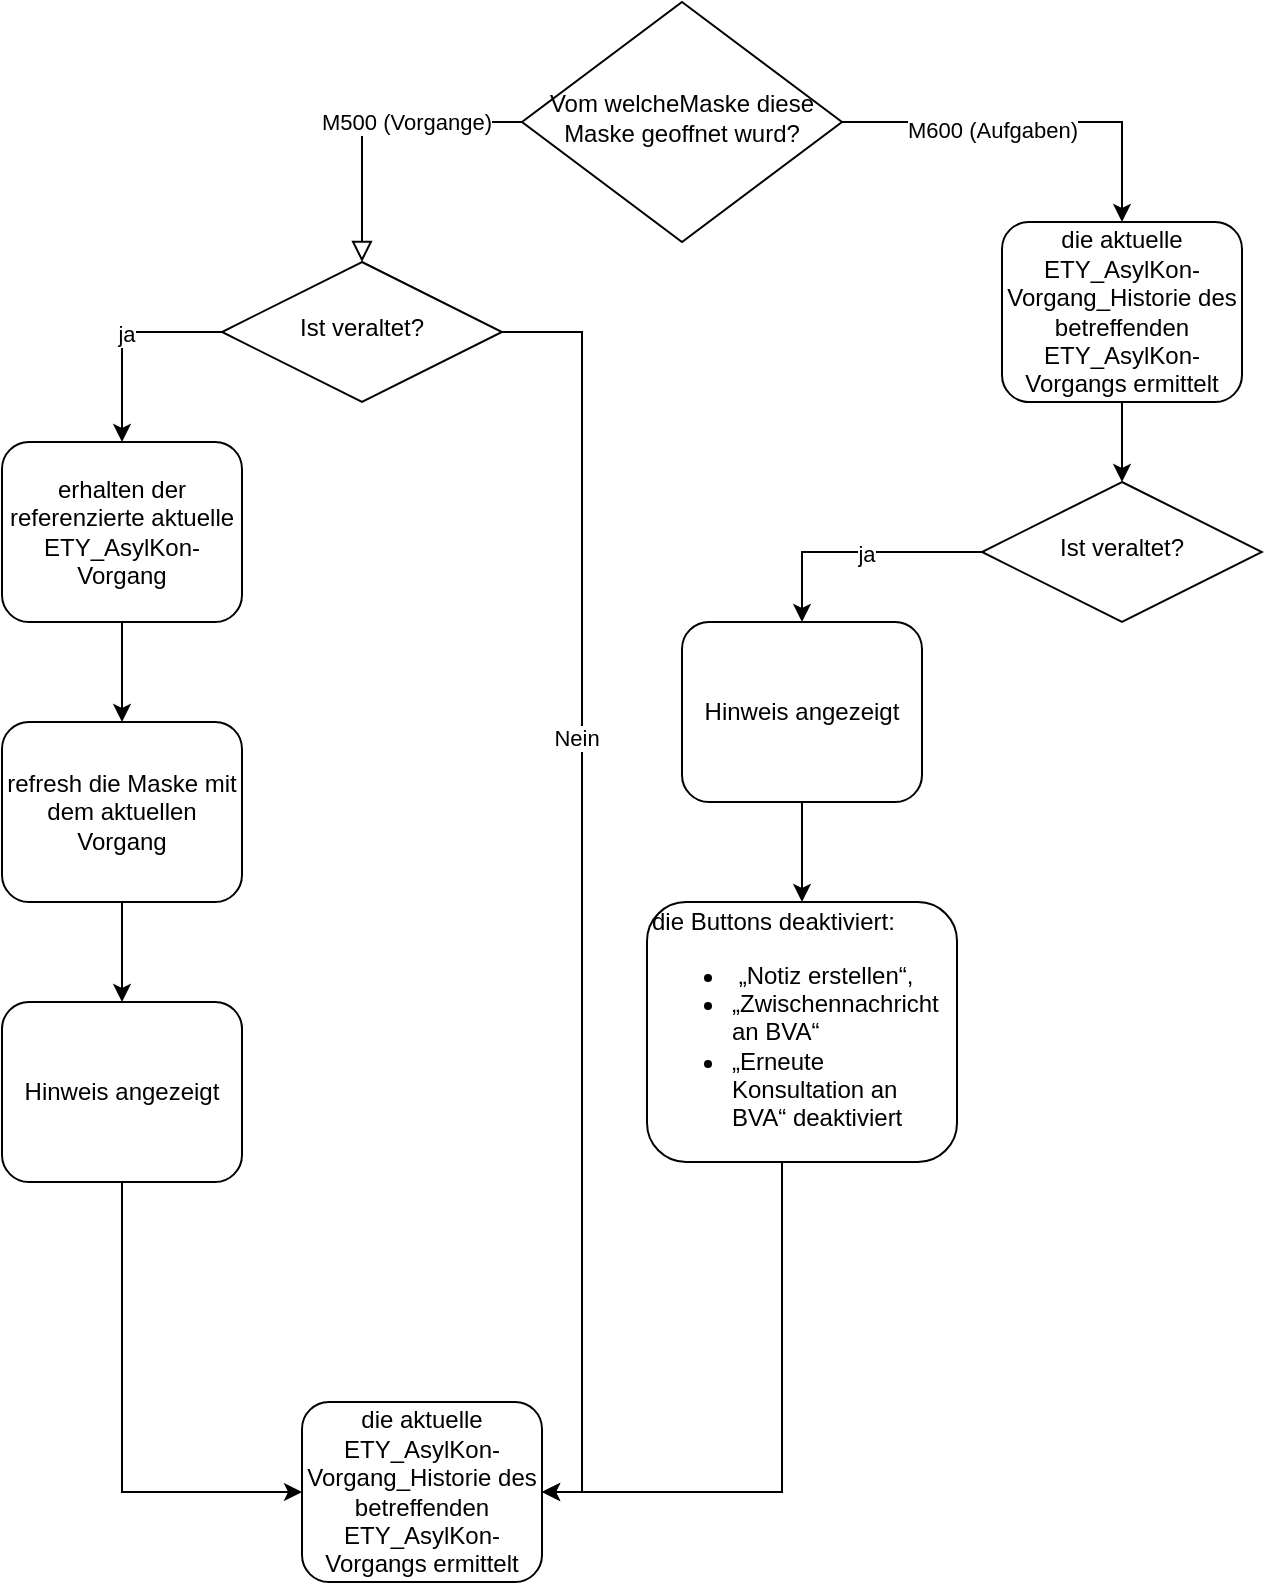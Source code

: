 <mxfile version="20.7.4" type="github">
  <diagram id="C5RBs43oDa-KdzZeNtuy" name="Page-1">
    <mxGraphModel dx="1195" dy="657" grid="1" gridSize="10" guides="1" tooltips="1" connect="1" arrows="1" fold="1" page="1" pageScale="1" pageWidth="827" pageHeight="1169" math="0" shadow="0">
      <root>
        <mxCell id="WIyWlLk6GJQsqaUBKTNV-0" />
        <mxCell id="WIyWlLk6GJQsqaUBKTNV-1" parent="WIyWlLk6GJQsqaUBKTNV-0" />
        <mxCell id="WIyWlLk6GJQsqaUBKTNV-4" value="" style="rounded=0;html=1;jettySize=auto;orthogonalLoop=1;fontSize=11;endArrow=block;endFill=0;endSize=8;strokeWidth=1;shadow=0;labelBackgroundColor=none;edgeStyle=orthogonalEdgeStyle;entryX=0.5;entryY=0;entryDx=0;entryDy=0;" parent="WIyWlLk6GJQsqaUBKTNV-1" source="WIyWlLk6GJQsqaUBKTNV-6" target="KxSlp-UEgUUWR3o7a6AF-6" edge="1">
          <mxGeometry x="-0.444" y="20" relative="1" as="geometry">
            <mxPoint as="offset" />
            <mxPoint x="210" y="160" as="targetPoint" />
            <Array as="points">
              <mxPoint x="210" y="70" />
            </Array>
          </mxGeometry>
        </mxCell>
        <mxCell id="KxSlp-UEgUUWR3o7a6AF-4" value="M500 (Vorgange)" style="edgeLabel;html=1;align=center;verticalAlign=middle;resizable=0;points=[];" vertex="1" connectable="0" parent="WIyWlLk6GJQsqaUBKTNV-4">
          <mxGeometry x="-0.176" y="1" relative="1" as="geometry">
            <mxPoint x="4" y="-1" as="offset" />
          </mxGeometry>
        </mxCell>
        <mxCell id="KxSlp-UEgUUWR3o7a6AF-3" style="edgeStyle=orthogonalEdgeStyle;rounded=0;orthogonalLoop=1;jettySize=auto;html=1;exitX=1;exitY=0.5;exitDx=0;exitDy=0;entryX=0.5;entryY=0;entryDx=0;entryDy=0;" edge="1" parent="WIyWlLk6GJQsqaUBKTNV-1" source="WIyWlLk6GJQsqaUBKTNV-6" target="KxSlp-UEgUUWR3o7a6AF-32">
          <mxGeometry relative="1" as="geometry">
            <mxPoint x="550" y="160" as="targetPoint" />
          </mxGeometry>
        </mxCell>
        <mxCell id="KxSlp-UEgUUWR3o7a6AF-5" value="M600 (Aufgaben)" style="edgeLabel;html=1;align=center;verticalAlign=middle;resizable=0;points=[];" vertex="1" connectable="0" parent="KxSlp-UEgUUWR3o7a6AF-3">
          <mxGeometry x="-0.21" y="-4" relative="1" as="geometry">
            <mxPoint as="offset" />
          </mxGeometry>
        </mxCell>
        <mxCell id="WIyWlLk6GJQsqaUBKTNV-6" value="Vom welcheMaske diese Maske geoffnet wurd?" style="rhombus;whiteSpace=wrap;html=1;shadow=0;fontFamily=Helvetica;fontSize=12;align=center;strokeWidth=1;spacing=6;spacingTop=-4;" parent="WIyWlLk6GJQsqaUBKTNV-1" vertex="1">
          <mxGeometry x="290" y="10" width="160" height="120" as="geometry" />
        </mxCell>
        <mxCell id="KxSlp-UEgUUWR3o7a6AF-9" style="edgeStyle=orthogonalEdgeStyle;rounded=0;orthogonalLoop=1;jettySize=auto;html=1;exitX=0;exitY=0.5;exitDx=0;exitDy=0;entryX=0.5;entryY=0;entryDx=0;entryDy=0;" edge="1" parent="WIyWlLk6GJQsqaUBKTNV-1" source="KxSlp-UEgUUWR3o7a6AF-6" target="KxSlp-UEgUUWR3o7a6AF-7">
          <mxGeometry relative="1" as="geometry" />
        </mxCell>
        <mxCell id="KxSlp-UEgUUWR3o7a6AF-11" value="ja" style="edgeLabel;html=1;align=center;verticalAlign=middle;resizable=0;points=[];" vertex="1" connectable="0" parent="KxSlp-UEgUUWR3o7a6AF-9">
          <mxGeometry x="-0.072" y="1" relative="1" as="geometry">
            <mxPoint as="offset" />
          </mxGeometry>
        </mxCell>
        <mxCell id="KxSlp-UEgUUWR3o7a6AF-10" style="edgeStyle=orthogonalEdgeStyle;rounded=0;orthogonalLoop=1;jettySize=auto;html=1;exitX=1;exitY=0.5;exitDx=0;exitDy=0;entryX=1;entryY=0.5;entryDx=0;entryDy=0;" edge="1" parent="WIyWlLk6GJQsqaUBKTNV-1" source="KxSlp-UEgUUWR3o7a6AF-6" target="KxSlp-UEgUUWR3o7a6AF-18">
          <mxGeometry relative="1" as="geometry">
            <mxPoint x="330" y="230" as="targetPoint" />
          </mxGeometry>
        </mxCell>
        <mxCell id="KxSlp-UEgUUWR3o7a6AF-12" value="Nein" style="edgeLabel;html=1;align=center;verticalAlign=middle;resizable=0;points=[];" vertex="1" connectable="0" parent="KxSlp-UEgUUWR3o7a6AF-10">
          <mxGeometry x="-0.242" y="-3" relative="1" as="geometry">
            <mxPoint as="offset" />
          </mxGeometry>
        </mxCell>
        <mxCell id="KxSlp-UEgUUWR3o7a6AF-6" value="Ist veraltet?" style="rhombus;whiteSpace=wrap;html=1;shadow=0;fontFamily=Helvetica;fontSize=12;align=center;strokeWidth=1;spacing=6;spacingTop=-4;" vertex="1" parent="WIyWlLk6GJQsqaUBKTNV-1">
          <mxGeometry x="140" y="140" width="140" height="70" as="geometry" />
        </mxCell>
        <mxCell id="KxSlp-UEgUUWR3o7a6AF-14" style="edgeStyle=orthogonalEdgeStyle;rounded=0;orthogonalLoop=1;jettySize=auto;html=1;exitX=0.5;exitY=1;exitDx=0;exitDy=0;entryX=0.5;entryY=0;entryDx=0;entryDy=0;" edge="1" parent="WIyWlLk6GJQsqaUBKTNV-1" source="KxSlp-UEgUUWR3o7a6AF-7" target="KxSlp-UEgUUWR3o7a6AF-13">
          <mxGeometry relative="1" as="geometry" />
        </mxCell>
        <mxCell id="KxSlp-UEgUUWR3o7a6AF-7" value="&lt;span style=&quot;background-color: initial;&quot;&gt;erhalten der referenzierte aktuelle ETY_AsylKon-&lt;/span&gt;&lt;div&gt;Vorgang&lt;/div&gt;" style="rounded=1;whiteSpace=wrap;html=1;fontSize=12;glass=0;strokeWidth=1;shadow=0;" vertex="1" parent="WIyWlLk6GJQsqaUBKTNV-1">
          <mxGeometry x="30" y="230" width="120" height="90" as="geometry" />
        </mxCell>
        <mxCell id="KxSlp-UEgUUWR3o7a6AF-16" style="edgeStyle=orthogonalEdgeStyle;rounded=0;orthogonalLoop=1;jettySize=auto;html=1;exitX=0.5;exitY=1;exitDx=0;exitDy=0;" edge="1" parent="WIyWlLk6GJQsqaUBKTNV-1" source="KxSlp-UEgUUWR3o7a6AF-13" target="KxSlp-UEgUUWR3o7a6AF-15">
          <mxGeometry relative="1" as="geometry" />
        </mxCell>
        <mxCell id="KxSlp-UEgUUWR3o7a6AF-13" value="refresh die Maske mit dem aktuellen Vorgang" style="rounded=1;whiteSpace=wrap;html=1;fontSize=12;glass=0;strokeWidth=1;shadow=0;" vertex="1" parent="WIyWlLk6GJQsqaUBKTNV-1">
          <mxGeometry x="30" y="370" width="120" height="90" as="geometry" />
        </mxCell>
        <mxCell id="KxSlp-UEgUUWR3o7a6AF-19" value="" style="edgeStyle=orthogonalEdgeStyle;rounded=0;orthogonalLoop=1;jettySize=auto;html=1;" edge="1" parent="WIyWlLk6GJQsqaUBKTNV-1" source="KxSlp-UEgUUWR3o7a6AF-15" target="KxSlp-UEgUUWR3o7a6AF-18">
          <mxGeometry relative="1" as="geometry">
            <Array as="points">
              <mxPoint x="90" y="755" />
            </Array>
          </mxGeometry>
        </mxCell>
        <mxCell id="KxSlp-UEgUUWR3o7a6AF-15" value="Hinweis angezeigt" style="rounded=1;whiteSpace=wrap;html=1;fontSize=12;glass=0;strokeWidth=1;shadow=0;" vertex="1" parent="WIyWlLk6GJQsqaUBKTNV-1">
          <mxGeometry x="30" y="510" width="120" height="90" as="geometry" />
        </mxCell>
        <mxCell id="KxSlp-UEgUUWR3o7a6AF-18" value="&lt;div&gt;die aktuelle ETY_AsylKon-Vorgang_Historie des betreffenden&lt;/div&gt;&lt;div&gt;ETY_AsylKon-Vorgangs ermittelt&lt;/div&gt;" style="rounded=1;whiteSpace=wrap;html=1;fontSize=12;glass=0;strokeWidth=1;shadow=0;" vertex="1" parent="WIyWlLk6GJQsqaUBKTNV-1">
          <mxGeometry x="180" y="710" width="120" height="90" as="geometry" />
        </mxCell>
        <mxCell id="KxSlp-UEgUUWR3o7a6AF-20" style="edgeStyle=orthogonalEdgeStyle;rounded=0;orthogonalLoop=1;jettySize=auto;html=1;exitX=0;exitY=0.5;exitDx=0;exitDy=0;entryX=0.5;entryY=0;entryDx=0;entryDy=0;" edge="1" parent="WIyWlLk6GJQsqaUBKTNV-1" source="KxSlp-UEgUUWR3o7a6AF-24" target="KxSlp-UEgUUWR3o7a6AF-30">
          <mxGeometry relative="1" as="geometry">
            <mxPoint x="430" y="350" as="targetPoint" />
          </mxGeometry>
        </mxCell>
        <mxCell id="KxSlp-UEgUUWR3o7a6AF-21" value="ja" style="edgeLabel;html=1;align=center;verticalAlign=middle;resizable=0;points=[];" vertex="1" connectable="0" parent="KxSlp-UEgUUWR3o7a6AF-20">
          <mxGeometry x="-0.072" y="1" relative="1" as="geometry">
            <mxPoint as="offset" />
          </mxGeometry>
        </mxCell>
        <mxCell id="KxSlp-UEgUUWR3o7a6AF-24" value="Ist veraltet?" style="rhombus;whiteSpace=wrap;html=1;shadow=0;fontFamily=Helvetica;fontSize=12;align=center;strokeWidth=1;spacing=6;spacingTop=-4;" vertex="1" parent="WIyWlLk6GJQsqaUBKTNV-1">
          <mxGeometry x="520" y="250" width="140" height="70" as="geometry" />
        </mxCell>
        <mxCell id="KxSlp-UEgUUWR3o7a6AF-35" style="edgeStyle=orthogonalEdgeStyle;rounded=0;orthogonalLoop=1;jettySize=auto;html=1;exitX=0.5;exitY=1;exitDx=0;exitDy=0;" edge="1" parent="WIyWlLk6GJQsqaUBKTNV-1" source="KxSlp-UEgUUWR3o7a6AF-30" target="KxSlp-UEgUUWR3o7a6AF-34">
          <mxGeometry relative="1" as="geometry" />
        </mxCell>
        <mxCell id="KxSlp-UEgUUWR3o7a6AF-30" value="Hinweis angezeigt" style="rounded=1;whiteSpace=wrap;html=1;fontSize=12;glass=0;strokeWidth=1;shadow=0;" vertex="1" parent="WIyWlLk6GJQsqaUBKTNV-1">
          <mxGeometry x="370" y="320" width="120" height="90" as="geometry" />
        </mxCell>
        <mxCell id="KxSlp-UEgUUWR3o7a6AF-33" style="edgeStyle=orthogonalEdgeStyle;rounded=0;orthogonalLoop=1;jettySize=auto;html=1;exitX=0.5;exitY=1;exitDx=0;exitDy=0;entryX=0.5;entryY=0;entryDx=0;entryDy=0;" edge="1" parent="WIyWlLk6GJQsqaUBKTNV-1" source="KxSlp-UEgUUWR3o7a6AF-32" target="KxSlp-UEgUUWR3o7a6AF-24">
          <mxGeometry relative="1" as="geometry" />
        </mxCell>
        <mxCell id="KxSlp-UEgUUWR3o7a6AF-32" value="&lt;div&gt;die aktuelle ETY_AsylKon-Vorgang_Historie des betreffenden&lt;/div&gt;&lt;div&gt;ETY_AsylKon-Vorgangs ermittelt&lt;/div&gt;" style="rounded=1;whiteSpace=wrap;html=1;fontSize=12;glass=0;strokeWidth=1;shadow=0;" vertex="1" parent="WIyWlLk6GJQsqaUBKTNV-1">
          <mxGeometry x="530" y="120" width="120" height="90" as="geometry" />
        </mxCell>
        <mxCell id="KxSlp-UEgUUWR3o7a6AF-62" style="edgeStyle=orthogonalEdgeStyle;rounded=0;orthogonalLoop=1;jettySize=auto;html=1;entryX=1;entryY=0.5;entryDx=0;entryDy=0;" edge="1" parent="WIyWlLk6GJQsqaUBKTNV-1" source="KxSlp-UEgUUWR3o7a6AF-34" target="KxSlp-UEgUUWR3o7a6AF-18">
          <mxGeometry relative="1" as="geometry">
            <Array as="points">
              <mxPoint x="420" y="755" />
            </Array>
          </mxGeometry>
        </mxCell>
        <mxCell id="KxSlp-UEgUUWR3o7a6AF-34" value="&lt;div&gt;&lt;/div&gt;die Buttons deaktiviert&lt;span style=&quot;background-color: initial;&quot;&gt;:&lt;/span&gt;&lt;br&gt;&lt;div&gt;&lt;ul&gt;&lt;li&gt;&amp;nbsp;„Notiz erstellen“,&lt;/li&gt;&lt;li&gt;„Zwischennachricht an BVA“&lt;/li&gt;&lt;li&gt;„Erneute Konsultation an BVA“ deaktiviert&lt;/li&gt;&lt;/ul&gt;&lt;/div&gt;" style="rounded=1;whiteSpace=wrap;html=1;fontSize=12;glass=0;strokeWidth=1;shadow=0;align=left;" vertex="1" parent="WIyWlLk6GJQsqaUBKTNV-1">
          <mxGeometry x="352.5" y="460" width="155" height="130" as="geometry" />
        </mxCell>
      </root>
    </mxGraphModel>
  </diagram>
</mxfile>
